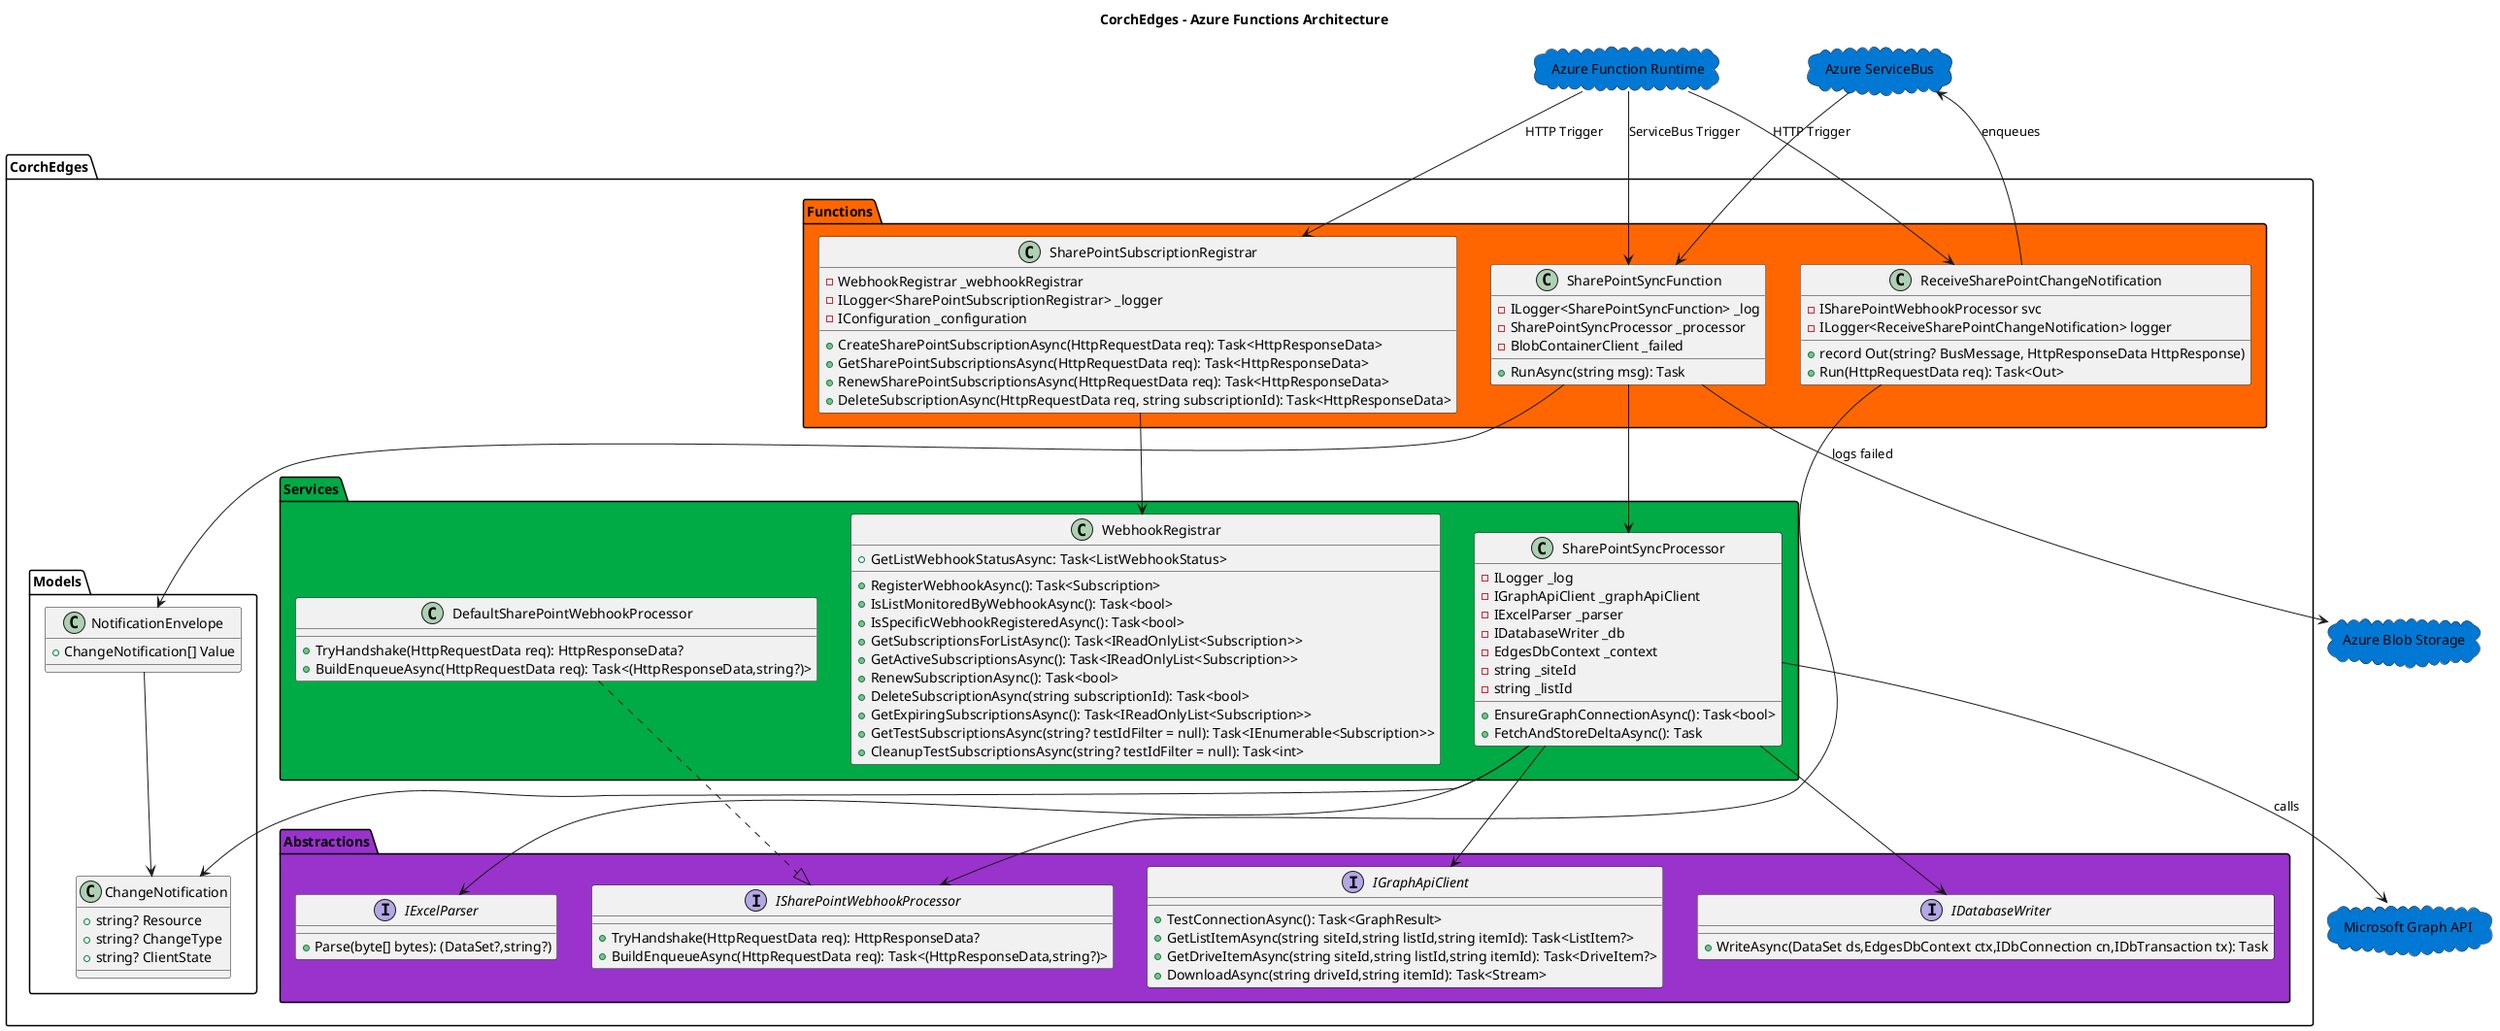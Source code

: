 @startuml component     ' tell PlantUML "start in component-mode"
allow_mixing           

!define AZURE_COLOR      #0078D4
!define FUNCTION_COLOR   #FF6600
!define SERVICE_COLOR    #00AA44
!define INTERFACE_COLOR  #9933CC

title CorchEdges – Azure Functions Architecture

cloud "Azure ServiceBus"        as ServiceBus    AZURE_COLOR
cloud "Azure Function Runtime"  as AzureFunction AZURE_COLOR
cloud "Microsoft Graph API"     as GraphAPI      AZURE_COLOR
cloud "Azure Blob Storage"      as BlobStorage   AZURE_COLOR

package "CorchEdges.Functions" FUNCTION_COLOR {
    class ReceiveSharePointChangeNotification {
        - ISharePointWebhookProcessor svc
        - ILogger<ReceiveSharePointChangeNotification> logger
        + record Out(string? BusMessage, HttpResponseData HttpResponse)
        + Run(HttpRequestData req): Task<Out>
    }

    class SharePointSyncFunction {
        - ILogger<SharePointSyncFunction> _log
        - SharePointSyncProcessor _processor
        - BlobContainerClient _failed
        + RunAsync(string msg): Task
    }

    class SharePointSubscriptionRegistrar {
        - WebhookRegistrar _webhookRegistrar
        - ILogger<SharePointSubscriptionRegistrar> _logger
        - IConfiguration _configuration
        + CreateSharePointSubscriptionAsync(HttpRequestData req): Task<HttpResponseData>
        + GetSharePointSubscriptionsAsync(HttpRequestData req): Task<HttpResponseData>
        + RenewSharePointSubscriptionsAsync(HttpRequestData req): Task<HttpResponseData>
        + DeleteSubscriptionAsync(HttpRequestData req, string subscriptionId): Task<HttpResponseData>
    }
}

package "CorchEdges.Services" SERVICE_COLOR {
    class DefaultSharePointWebhookProcessor {
        + TryHandshake(HttpRequestData req): HttpResponseData?
        + BuildEnqueueAsync(HttpRequestData req): Task<(HttpResponseData,string?)>
    }

    class SharePointSyncProcessor {
        - ILogger _log
        - IGraphApiClient _graphApiClient
        - IExcelParser _parser
        - IDatabaseWriter _db
        - EdgesDbContext _context
        - string _siteId
        - string _listId
        + EnsureGraphConnectionAsync(): Task<bool>
        + FetchAndStoreDeltaAsync(): Task
    }
    
    class WebhookRegistrar {
        + RegisterWebhookAsync(): Task<Subscription>
        + IsListMonitoredByWebhookAsync(): Task<bool>
        + GetListWebhookStatusAsync: Task<ListWebhookStatus>
        + IsSpecificWebhookRegisteredAsync(): Task<bool>
        + GetSubscriptionsForListAsync(): Task<IReadOnlyList<Subscription>>
        + GetActiveSubscriptionsAsync(): Task<IReadOnlyList<Subscription>>
        + RenewSubscriptionAsync(): Task<bool>
        + DeleteSubscriptionAsync(string subscriptionId): Task<bool>
        + GetExpiringSubscriptionsAsync(): Task<IReadOnlyList<Subscription>>
        + GetTestSubscriptionsAsync(string? testIdFilter = null): Task<IEnumerable<Subscription>>
        + CleanupTestSubscriptionsAsync(string? testIdFilter = null): Task<int>
    } 
}

package "CorchEdges.Abstractions" INTERFACE_COLOR {
    interface ISharePointWebhookProcessor {
        + TryHandshake(HttpRequestData req): HttpResponseData?
        + BuildEnqueueAsync(HttpRequestData req): Task<(HttpResponseData,string?)>
    }

    interface IExcelParser {
        + Parse(byte[] bytes): (DataSet?,string?)
    }

    interface IGraphApiClient {
        + TestConnectionAsync(): Task<GraphResult>
        + GetListItemAsync(string siteId,string listId,string itemId): Task<ListItem?>
        + GetDriveItemAsync(string siteId,string listId,string itemId): Task<DriveItem?>
        + DownloadAsync(string driveId,string itemId): Task<Stream>
    }

    interface IDatabaseWriter {
        + WriteAsync(DataSet ds,EdgesDbContext ctx,IDbConnection cn,IDbTransaction tx): Task
    }
}

package "CorchEdges.Models" {
    class NotificationEnvelope {
        + ChangeNotification[] Value
    }

    class ChangeNotification {
        + string? Resource
        + string? ChangeType
        + string? ClientState
    }
}

ReceiveSharePointChangeNotification --> ISharePointWebhookProcessor
DefaultSharePointWebhookProcessor  ..|> ISharePointWebhookProcessor
SharePointSyncFunction  --> SharePointSyncProcessor
SharePointSyncFunction  --> NotificationEnvelope
SharePointSyncProcessor  --> IGraphApiClient
SharePointSyncProcessor  --> IExcelParser
SharePointSyncProcessor  --> IDatabaseWriter
SharePointSyncProcessor  --> ChangeNotification
SharePointSubscriptionRegistrar --> WebhookRegistrar
NotificationEnvelope     --> ChangeNotification

AzureFunction            --> ReceiveSharePointChangeNotification : HTTP Trigger
AzureFunction            --> SharePointSyncFunction   : ServiceBus Trigger
AzureFunction            --> SharePointSubscriptionRegistrar : HTTP Trigger
ServiceBus               --> SharePointSyncFunction
ReceiveSharePointChangeNotification --> ServiceBus               : enqueues
SharePointSyncProcessor  --> GraphAPI                  : calls
SharePointSyncFunction  --> BlobStorage               : logs failed

@enduml